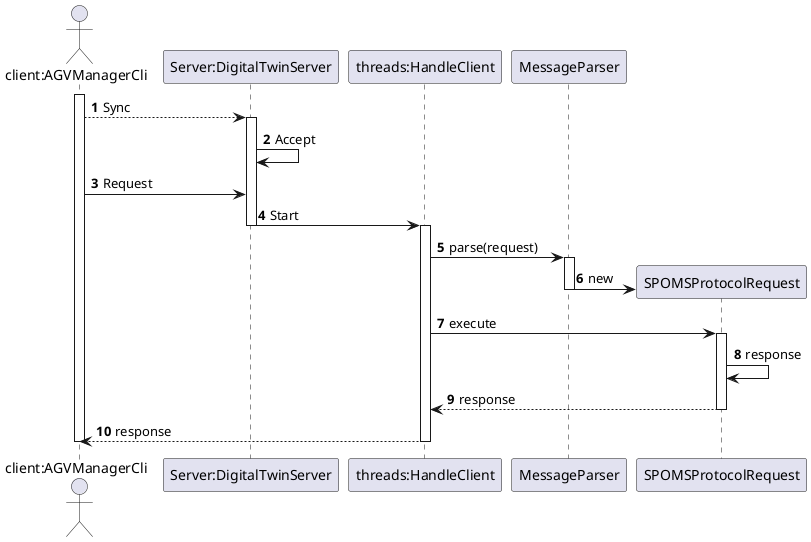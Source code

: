 @startuml
autonumber
'hide footbox
actor "client:AGVManagerCli" as Client
participant "Server:DigitalTwinServer" as Server
participant "threads:HandleClient" as Threads
participant "MessageParser" as MessageParser
participant "SPOMSProtocolRequest" as SPOMS


activate Client

Client --> Server : Sync
activate Server
Server -> Server : Accept
Client -> Server : Request
Server -> Threads : Start
deactivate Server
activate Threads
Threads -> MessageParser : parse(request)
activate MessageParser
MessageParser -> SPOMS **: new
deactivate MessageParser
Threads -> SPOMS : execute
activate SPOMS
SPOMS -> SPOMS : response
SPOMS --> Threads : response
deactivate SPOMS
Threads --> Client : response
deactivate Threads

deactivate Client

@enduml
